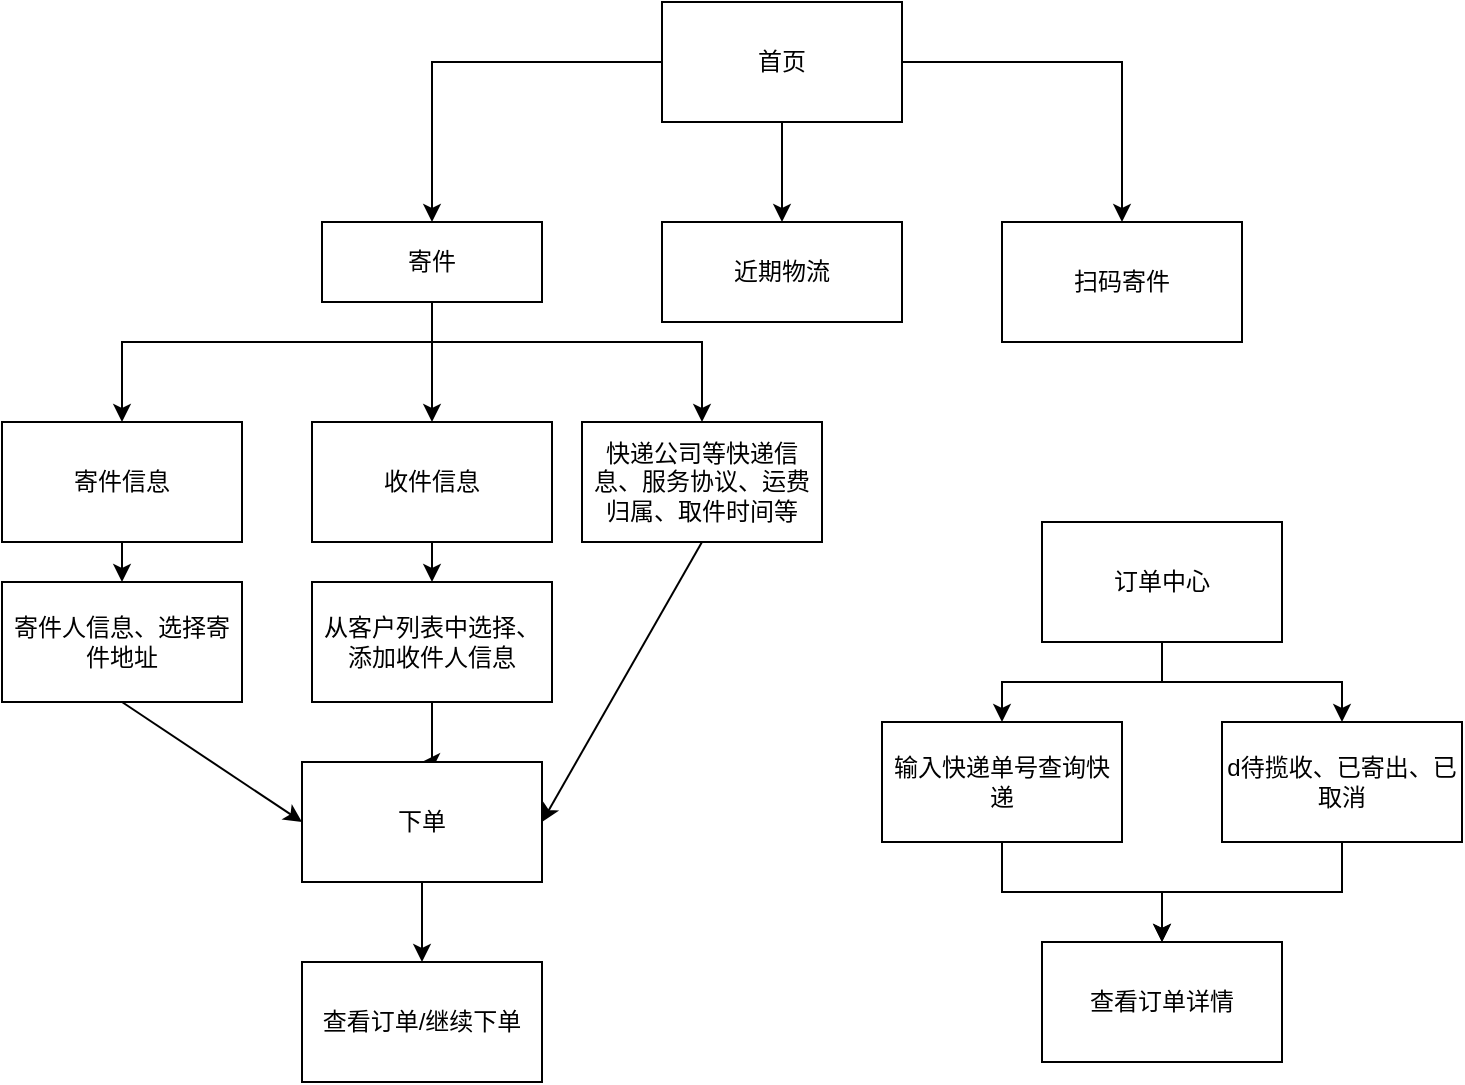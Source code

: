 <mxfile version="16.6.4" type="github">
  <diagram id="E85EOLbCybWtKjVj0bJy" name="Page-1">
    <mxGraphModel dx="1851" dy="571" grid="1" gridSize="10" guides="1" tooltips="1" connect="1" arrows="1" fold="1" page="1" pageScale="1" pageWidth="827" pageHeight="1169" math="0" shadow="0">
      <root>
        <mxCell id="0" />
        <mxCell id="1" parent="0" />
        <mxCell id="wu3eYTekcn9bL-O-NrDp-38" style="edgeStyle=orthogonalEdgeStyle;rounded=0;orthogonalLoop=1;jettySize=auto;html=1;entryX=0.5;entryY=0;entryDx=0;entryDy=0;" edge="1" parent="1" source="wu3eYTekcn9bL-O-NrDp-36" target="wu3eYTekcn9bL-O-NrDp-37">
          <mxGeometry relative="1" as="geometry" />
        </mxCell>
        <mxCell id="wu3eYTekcn9bL-O-NrDp-42" value="" style="edgeStyle=orthogonalEdgeStyle;rounded=0;orthogonalLoop=1;jettySize=auto;html=1;" edge="1" parent="1" source="wu3eYTekcn9bL-O-NrDp-36" target="wu3eYTekcn9bL-O-NrDp-41">
          <mxGeometry relative="1" as="geometry" />
        </mxCell>
        <mxCell id="wu3eYTekcn9bL-O-NrDp-36" value="&lt;font style=&quot;vertical-align: inherit&quot;&gt;&lt;font style=&quot;vertical-align: inherit&quot;&gt;首页&lt;/font&gt;&lt;/font&gt;" style="rounded=0;whiteSpace=wrap;html=1;" vertex="1" parent="1">
          <mxGeometry x="270" y="20" width="120" height="60" as="geometry" />
        </mxCell>
        <mxCell id="wu3eYTekcn9bL-O-NrDp-40" value="" style="edgeStyle=orthogonalEdgeStyle;rounded=0;orthogonalLoop=1;jettySize=auto;html=1;" edge="1" parent="1" source="wu3eYTekcn9bL-O-NrDp-36" target="wu3eYTekcn9bL-O-NrDp-39">
          <mxGeometry relative="1" as="geometry" />
        </mxCell>
        <mxCell id="wu3eYTekcn9bL-O-NrDp-44" value="" style="edgeStyle=orthogonalEdgeStyle;rounded=0;orthogonalLoop=1;jettySize=auto;html=1;entryX=0.5;entryY=0;entryDx=0;entryDy=0;" edge="1" parent="1" source="wu3eYTekcn9bL-O-NrDp-37" target="wu3eYTekcn9bL-O-NrDp-43">
          <mxGeometry relative="1" as="geometry">
            <Array as="points">
              <mxPoint x="155" y="190" />
              <mxPoint y="190" />
            </Array>
          </mxGeometry>
        </mxCell>
        <mxCell id="wu3eYTekcn9bL-O-NrDp-50" style="edgeStyle=orthogonalEdgeStyle;rounded=0;orthogonalLoop=1;jettySize=auto;html=1;exitX=0.5;exitY=1;exitDx=0;exitDy=0;entryX=0.5;entryY=0;entryDx=0;entryDy=0;" edge="1" parent="1" source="wu3eYTekcn9bL-O-NrDp-37" target="wu3eYTekcn9bL-O-NrDp-46">
          <mxGeometry relative="1" as="geometry">
            <Array as="points">
              <mxPoint x="155" y="190" />
              <mxPoint x="290" y="190" />
            </Array>
          </mxGeometry>
        </mxCell>
        <mxCell id="wu3eYTekcn9bL-O-NrDp-37" value="&lt;font style=&quot;vertical-align: inherit&quot;&gt;&lt;font style=&quot;vertical-align: inherit&quot;&gt;寄件&lt;/font&gt;&lt;/font&gt;" style="rounded=0;whiteSpace=wrap;html=1;" vertex="1" parent="1">
          <mxGeometry x="100" y="130" width="110" height="40" as="geometry" />
        </mxCell>
        <mxCell id="wu3eYTekcn9bL-O-NrDp-39" value="&lt;font style=&quot;vertical-align: inherit&quot;&gt;&lt;font style=&quot;vertical-align: inherit&quot;&gt;&lt;font style=&quot;vertical-align: inherit&quot;&gt;&lt;font style=&quot;vertical-align: inherit&quot;&gt;&lt;font style=&quot;vertical-align: inherit&quot;&gt;&lt;font style=&quot;vertical-align: inherit&quot;&gt;近期物流&lt;/font&gt;&lt;/font&gt;&lt;/font&gt;&lt;/font&gt;&lt;/font&gt;&lt;/font&gt;" style="rounded=0;whiteSpace=wrap;html=1;" vertex="1" parent="1">
          <mxGeometry x="270" y="130" width="120" height="50" as="geometry" />
        </mxCell>
        <mxCell id="wu3eYTekcn9bL-O-NrDp-41" value="&lt;font style=&quot;vertical-align: inherit&quot;&gt;&lt;font style=&quot;vertical-align: inherit&quot;&gt;&lt;font style=&quot;vertical-align: inherit&quot;&gt;&lt;font style=&quot;vertical-align: inherit&quot;&gt;扫码寄件&lt;/font&gt;&lt;/font&gt;&lt;/font&gt;&lt;/font&gt;" style="rounded=0;whiteSpace=wrap;html=1;" vertex="1" parent="1">
          <mxGeometry x="440" y="130" width="120" height="60" as="geometry" />
        </mxCell>
        <mxCell id="wu3eYTekcn9bL-O-NrDp-43" value="&lt;font style=&quot;vertical-align: inherit&quot;&gt;&lt;font style=&quot;vertical-align: inherit&quot;&gt;寄件信息&lt;/font&gt;&lt;/font&gt;" style="rounded=0;whiteSpace=wrap;html=1;" vertex="1" parent="1">
          <mxGeometry x="-60" y="230" width="120" height="60" as="geometry" />
        </mxCell>
        <mxCell id="wu3eYTekcn9bL-O-NrDp-45" value="&lt;font style=&quot;vertical-align: inherit&quot;&gt;&lt;font style=&quot;vertical-align: inherit&quot;&gt;&lt;font style=&quot;vertical-align: inherit&quot;&gt;&lt;font style=&quot;vertical-align: inherit&quot;&gt;收件信息&lt;/font&gt;&lt;/font&gt;&lt;/font&gt;&lt;/font&gt;" style="rounded=0;whiteSpace=wrap;html=1;" vertex="1" parent="1">
          <mxGeometry x="95" y="230" width="120" height="60" as="geometry" />
        </mxCell>
        <mxCell id="wu3eYTekcn9bL-O-NrDp-46" value="&lt;font style=&quot;vertical-align: inherit&quot;&gt;&lt;font style=&quot;vertical-align: inherit&quot;&gt;&lt;font style=&quot;vertical-align: inherit&quot;&gt;&lt;font style=&quot;vertical-align: inherit&quot;&gt;快递公司等快递信息、服务协议、运费归属、取件时间等&lt;/font&gt;&lt;/font&gt;&lt;/font&gt;&lt;/font&gt;" style="rounded=0;whiteSpace=wrap;html=1;" vertex="1" parent="1">
          <mxGeometry x="230" y="230" width="120" height="60" as="geometry" />
        </mxCell>
        <mxCell id="wu3eYTekcn9bL-O-NrDp-47" value="&lt;font style=&quot;vertical-align: inherit&quot;&gt;&lt;font style=&quot;vertical-align: inherit&quot;&gt;寄件人信息、选择寄件地址&lt;/font&gt;&lt;/font&gt;" style="rounded=0;whiteSpace=wrap;html=1;" vertex="1" parent="1">
          <mxGeometry x="-60" y="310" width="120" height="60" as="geometry" />
        </mxCell>
        <mxCell id="wu3eYTekcn9bL-O-NrDp-56" value="" style="edgeStyle=orthogonalEdgeStyle;rounded=0;orthogonalLoop=1;jettySize=auto;html=1;entryX=0.5;entryY=0;entryDx=0;entryDy=0;" edge="1" parent="1" source="wu3eYTekcn9bL-O-NrDp-48" target="wu3eYTekcn9bL-O-NrDp-53">
          <mxGeometry relative="1" as="geometry">
            <Array as="points">
              <mxPoint x="155" y="400" />
            </Array>
          </mxGeometry>
        </mxCell>
        <mxCell id="wu3eYTekcn9bL-O-NrDp-48" value="&lt;font style=&quot;vertical-align: inherit&quot;&gt;&lt;font style=&quot;vertical-align: inherit&quot;&gt;从客户列表中选择、添加收件人信息&lt;/font&gt;&lt;/font&gt;" style="rounded=0;whiteSpace=wrap;html=1;" vertex="1" parent="1">
          <mxGeometry x="95" y="310" width="120" height="60" as="geometry" />
        </mxCell>
        <mxCell id="wu3eYTekcn9bL-O-NrDp-49" value="" style="endArrow=classic;html=1;rounded=0;exitX=0.5;exitY=1;exitDx=0;exitDy=0;entryX=0.5;entryY=0;entryDx=0;entryDy=0;" edge="1" parent="1" source="wu3eYTekcn9bL-O-NrDp-37" target="wu3eYTekcn9bL-O-NrDp-45">
          <mxGeometry width="50" height="50" relative="1" as="geometry">
            <mxPoint x="390" y="290" as="sourcePoint" />
            <mxPoint x="440" y="240" as="targetPoint" />
          </mxGeometry>
        </mxCell>
        <mxCell id="wu3eYTekcn9bL-O-NrDp-51" value="" style="endArrow=classic;html=1;rounded=0;exitX=0.5;exitY=1;exitDx=0;exitDy=0;entryX=0.5;entryY=0;entryDx=0;entryDy=0;" edge="1" parent="1" source="wu3eYTekcn9bL-O-NrDp-43" target="wu3eYTekcn9bL-O-NrDp-47">
          <mxGeometry width="50" height="50" relative="1" as="geometry">
            <mxPoint x="390" y="290" as="sourcePoint" />
            <mxPoint x="440" y="240" as="targetPoint" />
          </mxGeometry>
        </mxCell>
        <mxCell id="wu3eYTekcn9bL-O-NrDp-52" value="" style="endArrow=classic;html=1;rounded=0;exitX=0.5;exitY=1;exitDx=0;exitDy=0;entryX=0.5;entryY=0;entryDx=0;entryDy=0;" edge="1" parent="1" source="wu3eYTekcn9bL-O-NrDp-45" target="wu3eYTekcn9bL-O-NrDp-48">
          <mxGeometry width="50" height="50" relative="1" as="geometry">
            <mxPoint x="390" y="290" as="sourcePoint" />
            <mxPoint x="440" y="240" as="targetPoint" />
          </mxGeometry>
        </mxCell>
        <mxCell id="wu3eYTekcn9bL-O-NrDp-58" value="" style="edgeStyle=orthogonalEdgeStyle;rounded=0;orthogonalLoop=1;jettySize=auto;html=1;" edge="1" parent="1" source="wu3eYTekcn9bL-O-NrDp-53" target="wu3eYTekcn9bL-O-NrDp-57">
          <mxGeometry relative="1" as="geometry" />
        </mxCell>
        <mxCell id="wu3eYTekcn9bL-O-NrDp-53" value="&lt;font style=&quot;vertical-align: inherit&quot;&gt;&lt;font style=&quot;vertical-align: inherit&quot;&gt;&lt;font style=&quot;vertical-align: inherit&quot;&gt;&lt;font style=&quot;vertical-align: inherit&quot;&gt;&lt;font style=&quot;vertical-align: inherit&quot;&gt;&lt;font style=&quot;vertical-align: inherit&quot;&gt;&lt;font style=&quot;vertical-align: inherit&quot;&gt;&lt;font style=&quot;vertical-align: inherit&quot;&gt;下单&lt;/font&gt;&lt;/font&gt;&lt;/font&gt;&lt;/font&gt;&lt;/font&gt;&lt;/font&gt;&lt;/font&gt;&lt;/font&gt;" style="rounded=0;whiteSpace=wrap;html=1;" vertex="1" parent="1">
          <mxGeometry x="90" y="400" width="120" height="60" as="geometry" />
        </mxCell>
        <mxCell id="wu3eYTekcn9bL-O-NrDp-54" value="" style="endArrow=classic;html=1;rounded=0;exitX=0.5;exitY=1;exitDx=0;exitDy=0;entryX=0;entryY=0.5;entryDx=0;entryDy=0;" edge="1" parent="1" source="wu3eYTekcn9bL-O-NrDp-47" target="wu3eYTekcn9bL-O-NrDp-53">
          <mxGeometry width="50" height="50" relative="1" as="geometry">
            <mxPoint x="390" y="390" as="sourcePoint" />
            <mxPoint x="440" y="340" as="targetPoint" />
          </mxGeometry>
        </mxCell>
        <mxCell id="wu3eYTekcn9bL-O-NrDp-55" value="" style="endArrow=classic;html=1;rounded=0;exitX=0.5;exitY=1;exitDx=0;exitDy=0;entryX=1;entryY=0.5;entryDx=0;entryDy=0;" edge="1" parent="1" source="wu3eYTekcn9bL-O-NrDp-46" target="wu3eYTekcn9bL-O-NrDp-53">
          <mxGeometry width="50" height="50" relative="1" as="geometry">
            <mxPoint x="390" y="390" as="sourcePoint" />
            <mxPoint x="440" y="340" as="targetPoint" />
          </mxGeometry>
        </mxCell>
        <mxCell id="wu3eYTekcn9bL-O-NrDp-57" value="&lt;font style=&quot;vertical-align: inherit&quot;&gt;&lt;font style=&quot;vertical-align: inherit&quot;&gt;&lt;font style=&quot;vertical-align: inherit&quot;&gt;&lt;font style=&quot;vertical-align: inherit&quot;&gt;查看订单/继续下单&lt;/font&gt;&lt;/font&gt;&lt;/font&gt;&lt;/font&gt;" style="rounded=0;whiteSpace=wrap;html=1;" vertex="1" parent="1">
          <mxGeometry x="90" y="500" width="120" height="60" as="geometry" />
        </mxCell>
        <mxCell id="wu3eYTekcn9bL-O-NrDp-61" value="" style="edgeStyle=orthogonalEdgeStyle;rounded=0;orthogonalLoop=1;jettySize=auto;html=1;" edge="1" parent="1" source="wu3eYTekcn9bL-O-NrDp-59" target="wu3eYTekcn9bL-O-NrDp-60">
          <mxGeometry relative="1" as="geometry" />
        </mxCell>
        <mxCell id="wu3eYTekcn9bL-O-NrDp-66" value="" style="edgeStyle=orthogonalEdgeStyle;rounded=0;orthogonalLoop=1;jettySize=auto;html=1;" edge="1" parent="1" source="wu3eYTekcn9bL-O-NrDp-59" target="wu3eYTekcn9bL-O-NrDp-62">
          <mxGeometry relative="1" as="geometry" />
        </mxCell>
        <mxCell id="wu3eYTekcn9bL-O-NrDp-59" value="&lt;font style=&quot;vertical-align: inherit&quot;&gt;&lt;font style=&quot;vertical-align: inherit&quot;&gt;&lt;font style=&quot;vertical-align: inherit&quot;&gt;&lt;font style=&quot;vertical-align: inherit&quot;&gt;订单中心&lt;/font&gt;&lt;/font&gt;&lt;/font&gt;&lt;/font&gt;" style="rounded=0;whiteSpace=wrap;html=1;" vertex="1" parent="1">
          <mxGeometry x="460" y="280" width="120" height="60" as="geometry" />
        </mxCell>
        <mxCell id="wu3eYTekcn9bL-O-NrDp-65" style="edgeStyle=orthogonalEdgeStyle;rounded=0;orthogonalLoop=1;jettySize=auto;html=1;entryX=0.5;entryY=0;entryDx=0;entryDy=0;" edge="1" parent="1" source="wu3eYTekcn9bL-O-NrDp-60" target="wu3eYTekcn9bL-O-NrDp-63">
          <mxGeometry relative="1" as="geometry" />
        </mxCell>
        <mxCell id="wu3eYTekcn9bL-O-NrDp-60" value="&lt;font style=&quot;vertical-align: inherit&quot;&gt;&lt;font style=&quot;vertical-align: inherit&quot;&gt;&lt;font style=&quot;vertical-align: inherit&quot;&gt;&lt;font style=&quot;vertical-align: inherit&quot;&gt;输入快递单号查询快递&lt;/font&gt;&lt;/font&gt;&lt;/font&gt;&lt;/font&gt;" style="rounded=0;whiteSpace=wrap;html=1;" vertex="1" parent="1">
          <mxGeometry x="380" y="380" width="120" height="60" as="geometry" />
        </mxCell>
        <mxCell id="wu3eYTekcn9bL-O-NrDp-64" value="" style="edgeStyle=orthogonalEdgeStyle;rounded=0;orthogonalLoop=1;jettySize=auto;html=1;" edge="1" parent="1" source="wu3eYTekcn9bL-O-NrDp-62" target="wu3eYTekcn9bL-O-NrDp-63">
          <mxGeometry relative="1" as="geometry" />
        </mxCell>
        <mxCell id="wu3eYTekcn9bL-O-NrDp-62" value="&lt;font style=&quot;vertical-align: inherit&quot;&gt;&lt;font style=&quot;vertical-align: inherit&quot;&gt;d待揽收、已寄出、已取消&lt;/font&gt;&lt;/font&gt;" style="rounded=0;whiteSpace=wrap;html=1;" vertex="1" parent="1">
          <mxGeometry x="550" y="380" width="120" height="60" as="geometry" />
        </mxCell>
        <mxCell id="wu3eYTekcn9bL-O-NrDp-63" value="&lt;font style=&quot;vertical-align: inherit&quot;&gt;&lt;font style=&quot;vertical-align: inherit&quot;&gt;查看订单详情&lt;/font&gt;&lt;/font&gt;" style="whiteSpace=wrap;html=1;rounded=0;" vertex="1" parent="1">
          <mxGeometry x="460" y="490" width="120" height="60" as="geometry" />
        </mxCell>
      </root>
    </mxGraphModel>
  </diagram>
</mxfile>
